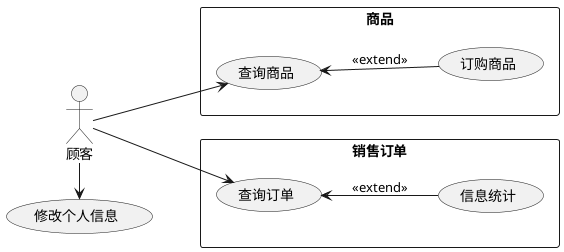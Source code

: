 @startuml
left to right direction
rectangle 商品 {
  usecase "查询商品" as UC1
  usecase "订购商品" as UC2
}
rectangle 销售订单 {
  usecase "查询订单" as UC41
  usecase "信息统计" as UC42
}
顾客 --> UC1
顾客 --> UC41
UC2 -up-> UC1:<<extend>>
UC42 -up-> UC41:<<extend>>
顾客 -> (修改个人信息)
@endnuml